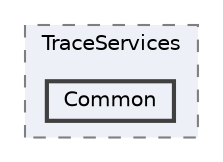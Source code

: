 digraph "Common"
{
 // INTERACTIVE_SVG=YES
 // LATEX_PDF_SIZE
  bgcolor="transparent";
  edge [fontname=Helvetica,fontsize=10,labelfontname=Helvetica,labelfontsize=10];
  node [fontname=Helvetica,fontsize=10,shape=box,height=0.2,width=0.4];
  compound=true
  subgraph clusterdir_23cd04b1e80e80549e5634c1e655535f {
    graph [ bgcolor="#edf0f7", pencolor="grey50", label="TraceServices", fontname=Helvetica,fontsize=10 style="filled,dashed", URL="dir_23cd04b1e80e80549e5634c1e655535f.html",tooltip=""]
  dir_028b4feb6a78d8f34ec37cd70bfde2e5 [label="Common", fillcolor="#edf0f7", color="grey25", style="filled,bold", URL="dir_028b4feb6a78d8f34ec37cd70bfde2e5.html",tooltip=""];
  }
}
